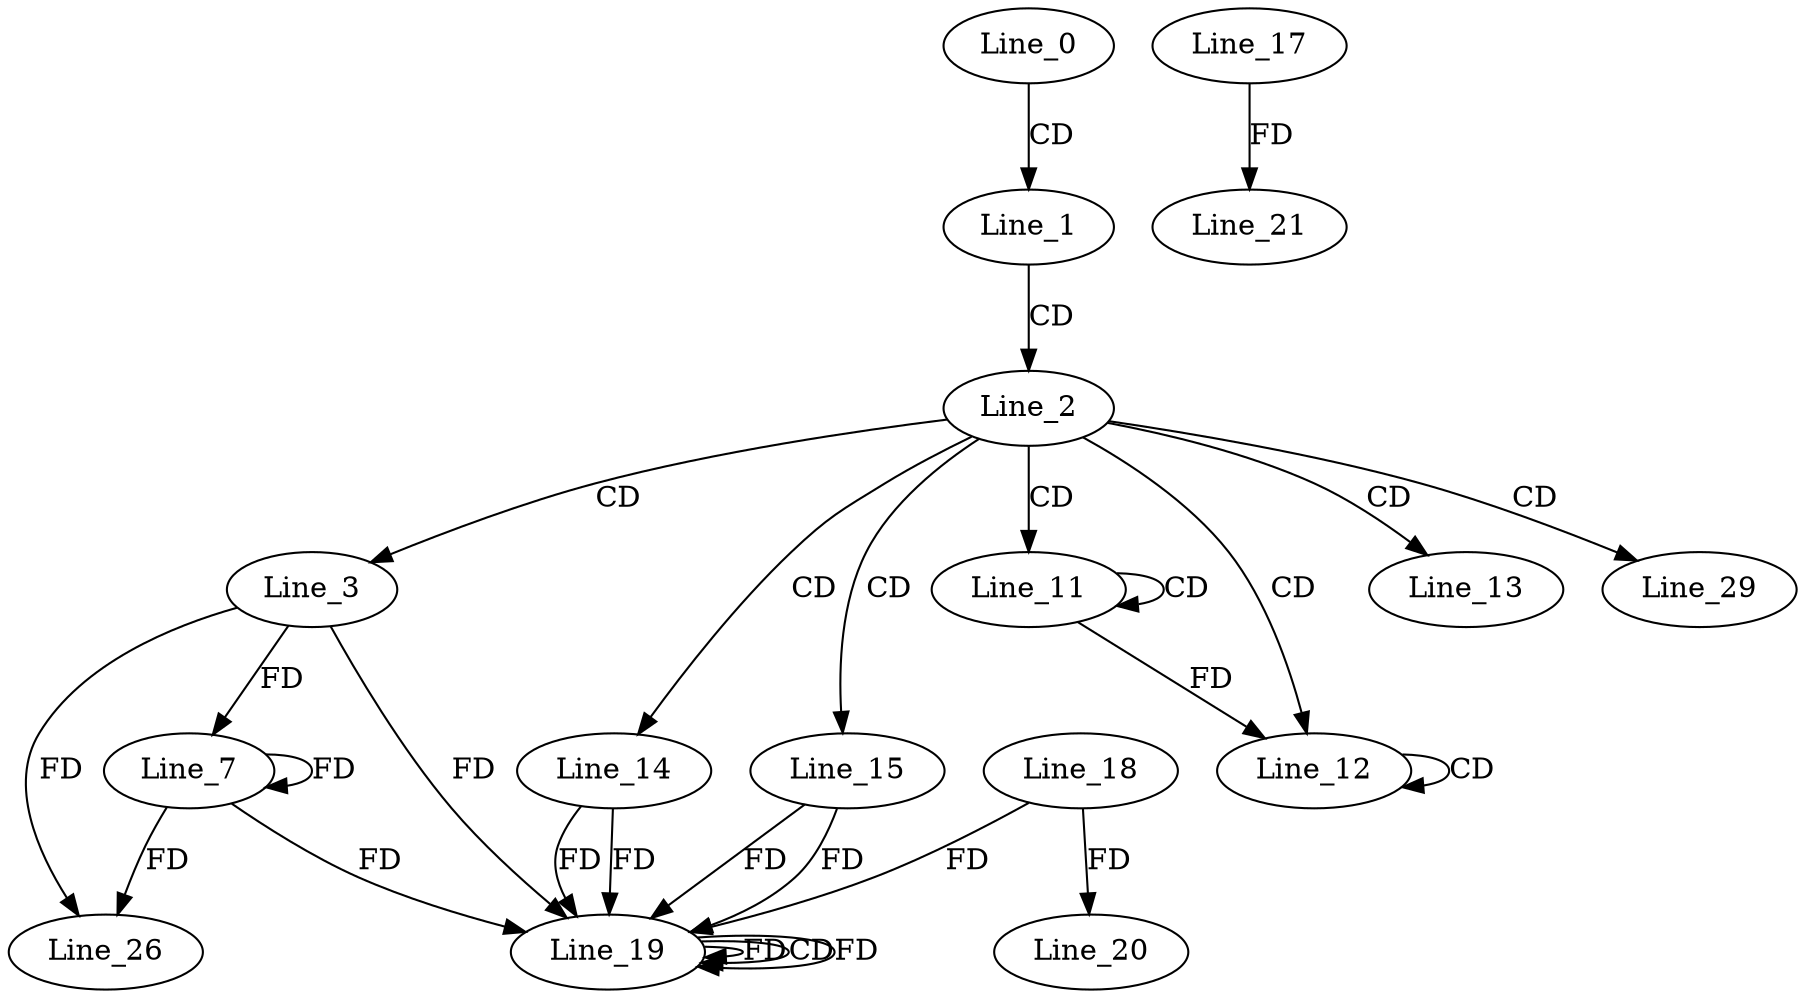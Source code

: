 digraph G {
  Line_0;
  Line_1;
  Line_2;
  Line_3;
  Line_7;
  Line_11;
  Line_11;
  Line_12;
  Line_12;
  Line_12;
  Line_13;
  Line_14;
  Line_15;
  Line_19;
  Line_19;
  Line_19;
  Line_19;
  Line_18;
  Line_20;
  Line_17;
  Line_21;
  Line_26;
  Line_29;
  Line_0 -> Line_1 [ label="CD" ];
  Line_1 -> Line_2 [ label="CD" ];
  Line_2 -> Line_3 [ label="CD" ];
  Line_3 -> Line_7 [ label="FD" ];
  Line_7 -> Line_7 [ label="FD" ];
  Line_2 -> Line_11 [ label="CD" ];
  Line_11 -> Line_11 [ label="CD" ];
  Line_2 -> Line_12 [ label="CD" ];
  Line_12 -> Line_12 [ label="CD" ];
  Line_11 -> Line_12 [ label="FD" ];
  Line_2 -> Line_13 [ label="CD" ];
  Line_2 -> Line_14 [ label="CD" ];
  Line_2 -> Line_15 [ label="CD" ];
  Line_19 -> Line_19 [ label="FD" ];
  Line_15 -> Line_19 [ label="FD" ];
  Line_3 -> Line_19 [ label="FD" ];
  Line_7 -> Line_19 [ label="FD" ];
  Line_14 -> Line_19 [ label="FD" ];
  Line_19 -> Line_19 [ label="CD" ];
  Line_18 -> Line_19 [ label="FD" ];
  Line_14 -> Line_19 [ label="FD" ];
  Line_19 -> Line_19 [ label="FD" ];
  Line_15 -> Line_19 [ label="FD" ];
  Line_18 -> Line_20 [ label="FD" ];
  Line_17 -> Line_21 [ label="FD" ];
  Line_3 -> Line_26 [ label="FD" ];
  Line_7 -> Line_26 [ label="FD" ];
  Line_2 -> Line_29 [ label="CD" ];
}
